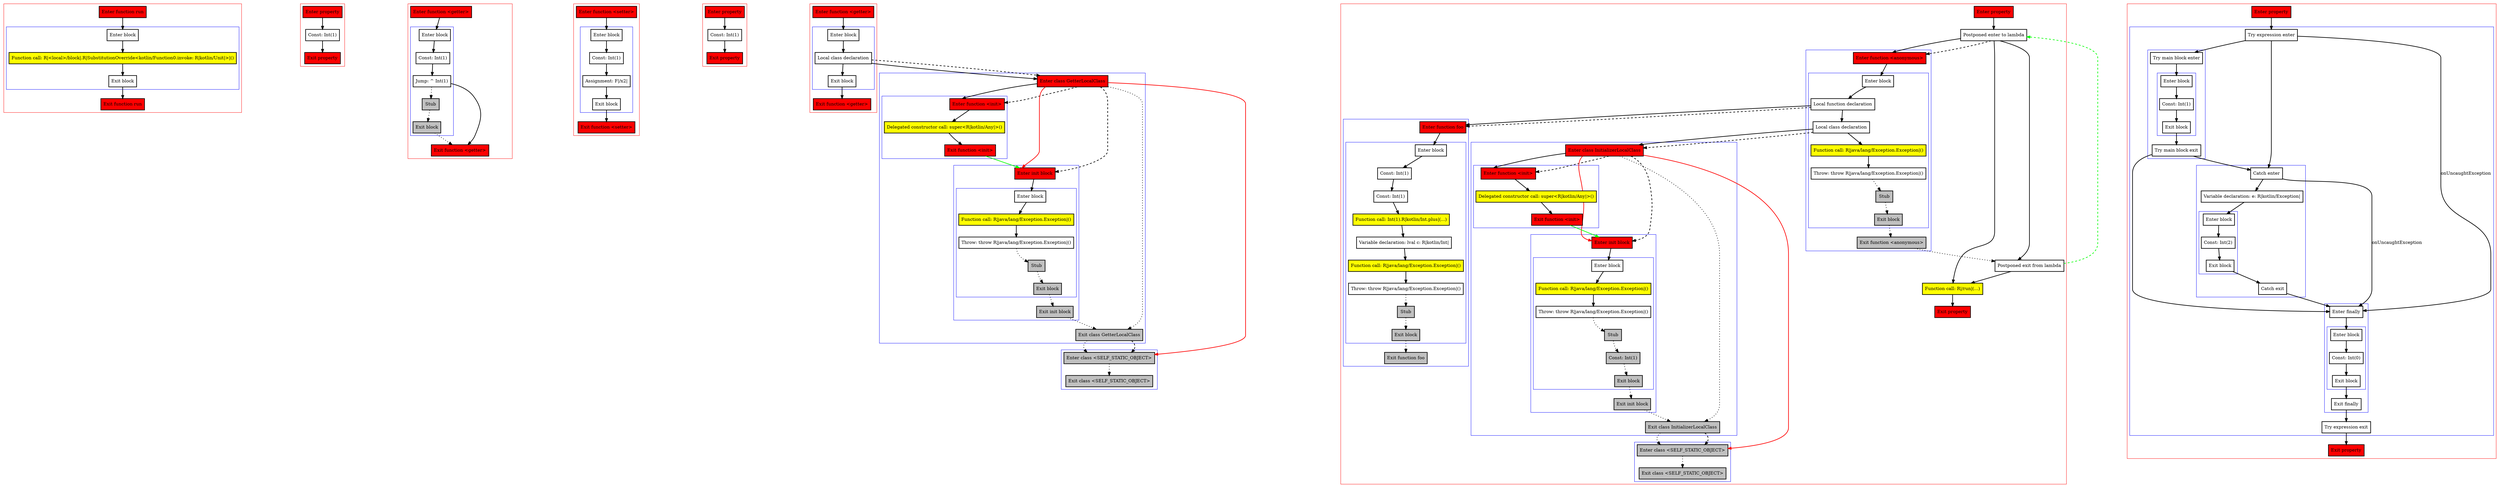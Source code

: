 digraph propertiesAndInitBlocks_kt {
    graph [nodesep=3]
    node [shape=box penwidth=2]
    edge [penwidth=2]

    subgraph cluster_0 {
        color=red
        0 [label="Enter function run" style="filled" fillcolor=red];
        subgraph cluster_1 {
            color=blue
            1 [label="Enter block"];
            2 [label="Function call: R|<local>/block|.R|SubstitutionOverride<kotlin/Function0.invoke: R|kotlin/Unit|>|()" style="filled" fillcolor=yellow];
            3 [label="Exit block"];
        }
        4 [label="Exit function run" style="filled" fillcolor=red];
    }
    0 -> {1};
    1 -> {2};
    2 -> {3};
    3 -> {4};

    subgraph cluster_2 {
        color=red
        5 [label="Enter property" style="filled" fillcolor=red];
        6 [label="Const: Int(1)"];
        7 [label="Exit property" style="filled" fillcolor=red];
    }
    5 -> {6};
    6 -> {7};

    subgraph cluster_3 {
        color=red
        8 [label="Enter function <getter>" style="filled" fillcolor=red];
        subgraph cluster_4 {
            color=blue
            9 [label="Enter block"];
            10 [label="Const: Int(1)"];
            11 [label="Jump: ^ Int(1)"];
            12 [label="Stub" style="filled" fillcolor=gray];
            13 [label="Exit block" style="filled" fillcolor=gray];
        }
        14 [label="Exit function <getter>" style="filled" fillcolor=red];
    }
    8 -> {9};
    9 -> {10};
    10 -> {11};
    11 -> {14};
    11 -> {12} [style=dotted];
    12 -> {13} [style=dotted];
    13 -> {14} [style=dotted];

    subgraph cluster_5 {
        color=red
        15 [label="Enter function <setter>" style="filled" fillcolor=red];
        subgraph cluster_6 {
            color=blue
            16 [label="Enter block"];
            17 [label="Const: Int(1)"];
            18 [label="Assignment: F|/x2|"];
            19 [label="Exit block"];
        }
        20 [label="Exit function <setter>" style="filled" fillcolor=red];
    }
    15 -> {16};
    16 -> {17};
    17 -> {18};
    18 -> {19};
    19 -> {20};

    subgraph cluster_7 {
        color=red
        21 [label="Enter property" style="filled" fillcolor=red];
        22 [label="Const: Int(1)"];
        23 [label="Exit property" style="filled" fillcolor=red];
    }
    21 -> {22};
    22 -> {23};

    subgraph cluster_8 {
        color=red
        24 [label="Enter function <getter>" style="filled" fillcolor=red];
        subgraph cluster_9 {
            color=blue
            25 [label="Enter block"];
            26 [label="Local class declaration"];
            27 [label="Exit block"];
        }
        28 [label="Exit function <getter>" style="filled" fillcolor=red];
    }
    subgraph cluster_10 {
        color=blue
        29 [label="Enter class GetterLocalClass" style="filled" fillcolor=red];
        subgraph cluster_11 {
            color=blue
            30 [label="Enter function <init>" style="filled" fillcolor=red];
            31 [label="Delegated constructor call: super<R|kotlin/Any|>()" style="filled" fillcolor=yellow];
            32 [label="Exit function <init>" style="filled" fillcolor=red];
        }
        subgraph cluster_12 {
            color=blue
            33 [label="Enter init block" style="filled" fillcolor=red];
            subgraph cluster_13 {
                color=blue
                34 [label="Enter block"];
                35 [label="Function call: R|java/lang/Exception.Exception|()" style="filled" fillcolor=yellow];
                36 [label="Throw: throw R|java/lang/Exception.Exception|()"];
                37 [label="Stub" style="filled" fillcolor=gray];
                38 [label="Exit block" style="filled" fillcolor=gray];
            }
            39 [label="Exit init block" style="filled" fillcolor=gray];
        }
        40 [label="Exit class GetterLocalClass" style="filled" fillcolor=gray];
    }
    subgraph cluster_14 {
        color=blue
        41 [label="Enter class <SELF_STATIC_OBJECT>" style="filled" fillcolor=gray];
        42 [label="Exit class <SELF_STATIC_OBJECT>" style="filled" fillcolor=gray];
    }
    24 -> {25};
    25 -> {26};
    26 -> {27 29};
    26 -> {29} [style=dashed];
    27 -> {28};
    29 -> {30};
    29 -> {33 41} [color=red];
    29 -> {40} [style=dotted];
    29 -> {30 33} [style=dashed];
    30 -> {31};
    31 -> {32};
    32 -> {33} [color=green];
    33 -> {34};
    34 -> {35};
    35 -> {36};
    36 -> {37} [style=dotted];
    37 -> {38} [style=dotted];
    38 -> {39} [style=dotted];
    39 -> {40} [style=dotted];
    40 -> {41} [style=dotted];
    40 -> {41} [style=dashed];
    41 -> {42} [style=dotted];

    subgraph cluster_15 {
        color=red
        43 [label="Enter property" style="filled" fillcolor=red];
        44 [label="Postponed enter to lambda"];
        subgraph cluster_16 {
            color=blue
            45 [label="Enter function <anonymous>" style="filled" fillcolor=red];
            subgraph cluster_17 {
                color=blue
                46 [label="Enter block"];
                47 [label="Local function declaration"];
                48 [label="Local class declaration"];
                49 [label="Function call: R|java/lang/Exception.Exception|()" style="filled" fillcolor=yellow];
                50 [label="Throw: throw R|java/lang/Exception.Exception|()"];
                51 [label="Stub" style="filled" fillcolor=gray];
                52 [label="Exit block" style="filled" fillcolor=gray];
            }
            53 [label="Exit function <anonymous>" style="filled" fillcolor=gray];
        }
        subgraph cluster_18 {
            color=blue
            54 [label="Enter class InitializerLocalClass" style="filled" fillcolor=red];
            subgraph cluster_19 {
                color=blue
                55 [label="Enter function <init>" style="filled" fillcolor=red];
                56 [label="Delegated constructor call: super<R|kotlin/Any|>()" style="filled" fillcolor=yellow];
                57 [label="Exit function <init>" style="filled" fillcolor=red];
            }
            subgraph cluster_20 {
                color=blue
                58 [label="Enter init block" style="filled" fillcolor=red];
                subgraph cluster_21 {
                    color=blue
                    59 [label="Enter block"];
                    60 [label="Function call: R|java/lang/Exception.Exception|()" style="filled" fillcolor=yellow];
                    61 [label="Throw: throw R|java/lang/Exception.Exception|()"];
                    62 [label="Stub" style="filled" fillcolor=gray];
                    63 [label="Const: Int(1)" style="filled" fillcolor=gray];
                    64 [label="Exit block" style="filled" fillcolor=gray];
                }
                65 [label="Exit init block" style="filled" fillcolor=gray];
            }
            66 [label="Exit class InitializerLocalClass" style="filled" fillcolor=gray];
        }
        subgraph cluster_22 {
            color=blue
            67 [label="Enter class <SELF_STATIC_OBJECT>" style="filled" fillcolor=gray];
            68 [label="Exit class <SELF_STATIC_OBJECT>" style="filled" fillcolor=gray];
        }
        subgraph cluster_23 {
            color=blue
            69 [label="Enter function foo" style="filled" fillcolor=red];
            subgraph cluster_24 {
                color=blue
                70 [label="Enter block"];
                71 [label="Const: Int(1)"];
                72 [label="Const: Int(1)"];
                73 [label="Function call: Int(1).R|kotlin/Int.plus|(...)" style="filled" fillcolor=yellow];
                74 [label="Variable declaration: lval c: R|kotlin/Int|"];
                75 [label="Function call: R|java/lang/Exception.Exception|()" style="filled" fillcolor=yellow];
                76 [label="Throw: throw R|java/lang/Exception.Exception|()"];
                77 [label="Stub" style="filled" fillcolor=gray];
                78 [label="Exit block" style="filled" fillcolor=gray];
            }
            79 [label="Exit function foo" style="filled" fillcolor=gray];
        }
        80 [label="Postponed exit from lambda"];
        81 [label="Function call: R|/run|(...)" style="filled" fillcolor=yellow];
        82 [label="Exit property" style="filled" fillcolor=red];
    }
    43 -> {44};
    44 -> {45 80 81};
    44 -> {45} [style=dashed];
    45 -> {46};
    46 -> {47};
    47 -> {48 69};
    47 -> {69} [style=dashed];
    48 -> {49 54};
    48 -> {54} [style=dashed];
    49 -> {50};
    50 -> {51} [style=dotted];
    51 -> {52} [style=dotted];
    52 -> {53} [style=dotted];
    53 -> {80} [style=dotted];
    54 -> {55};
    54 -> {58 67} [color=red];
    54 -> {66} [style=dotted];
    54 -> {55 58} [style=dashed];
    55 -> {56};
    56 -> {57};
    57 -> {58} [color=green];
    58 -> {59};
    59 -> {60};
    60 -> {61};
    61 -> {62} [style=dotted];
    62 -> {63} [style=dotted];
    63 -> {64} [style=dotted];
    64 -> {65} [style=dotted];
    65 -> {66} [style=dotted];
    66 -> {67} [style=dotted];
    66 -> {67} [style=dashed];
    67 -> {68} [style=dotted];
    69 -> {70};
    70 -> {71};
    71 -> {72};
    72 -> {73};
    73 -> {74};
    74 -> {75};
    75 -> {76};
    76 -> {77} [style=dotted];
    77 -> {78} [style=dotted];
    78 -> {79} [style=dotted];
    80 -> {81};
    80 -> {44} [color=green style=dashed];
    81 -> {82};

    subgraph cluster_25 {
        color=red
        83 [label="Enter property" style="filled" fillcolor=red];
        subgraph cluster_26 {
            color=blue
            84 [label="Try expression enter"];
            subgraph cluster_27 {
                color=blue
                85 [label="Try main block enter"];
                subgraph cluster_28 {
                    color=blue
                    86 [label="Enter block"];
                    87 [label="Const: Int(1)"];
                    88 [label="Exit block"];
                }
                89 [label="Try main block exit"];
            }
            subgraph cluster_29 {
                color=blue
                90 [label="Catch enter"];
                91 [label="Variable declaration: e: R|kotlin/Exception|"];
                subgraph cluster_30 {
                    color=blue
                    92 [label="Enter block"];
                    93 [label="Const: Int(2)"];
                    94 [label="Exit block"];
                }
                95 [label="Catch exit"];
            }
            subgraph cluster_31 {
                color=blue
                96 [label="Enter finally"];
                subgraph cluster_32 {
                    color=blue
                    97 [label="Enter block"];
                    98 [label="Const: Int(0)"];
                    99 [label="Exit block"];
                }
                100 [label="Exit finally"];
            }
            101 [label="Try expression exit"];
        }
        102 [label="Exit property" style="filled" fillcolor=red];
    }
    83 -> {84};
    84 -> {85 90};
    84 -> {96} [label="onUncaughtException"];
    85 -> {86};
    86 -> {87};
    87 -> {88};
    88 -> {89};
    89 -> {90 96};
    90 -> {91};
    90 -> {96} [label="onUncaughtException"];
    91 -> {92};
    92 -> {93};
    93 -> {94};
    94 -> {95};
    95 -> {96};
    96 -> {97};
    97 -> {98};
    98 -> {99};
    99 -> {100};
    100 -> {101};
    101 -> {102};

}
